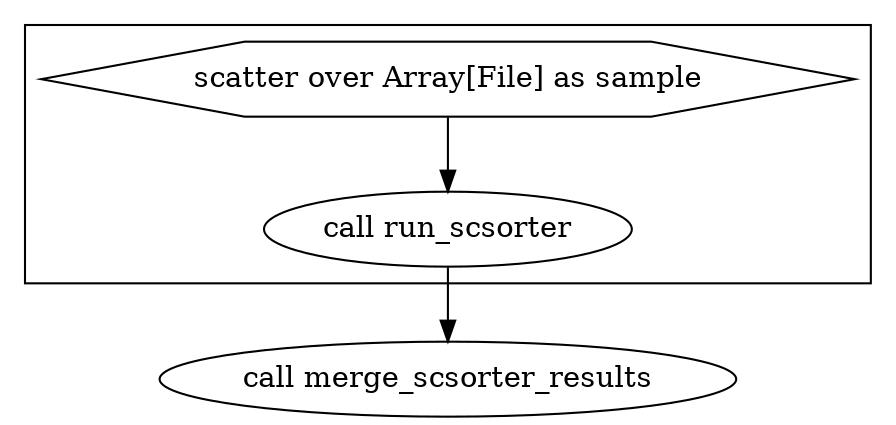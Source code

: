 digraph scatter_gather_scsorter {
  #rankdir=LR;
  compound=true;

  # Links
  SCATTER_0_VARIABLE_sample -> CALL_run_scsorter
  CALL_run_scsorter -> CALL_merge_scsorter_results

  # Nodes
  subgraph cluster_0 {
    style="filled,solid";
    fillcolor=white;
    CALL_run_scsorter [label="call run_scsorter"]
    SCATTER_0_VARIABLE_sample [shape="hexagon" label="scatter over Array[File] as sample"]
  }
  CALL_merge_scsorter_results [label="call merge_scsorter_results"]
}
